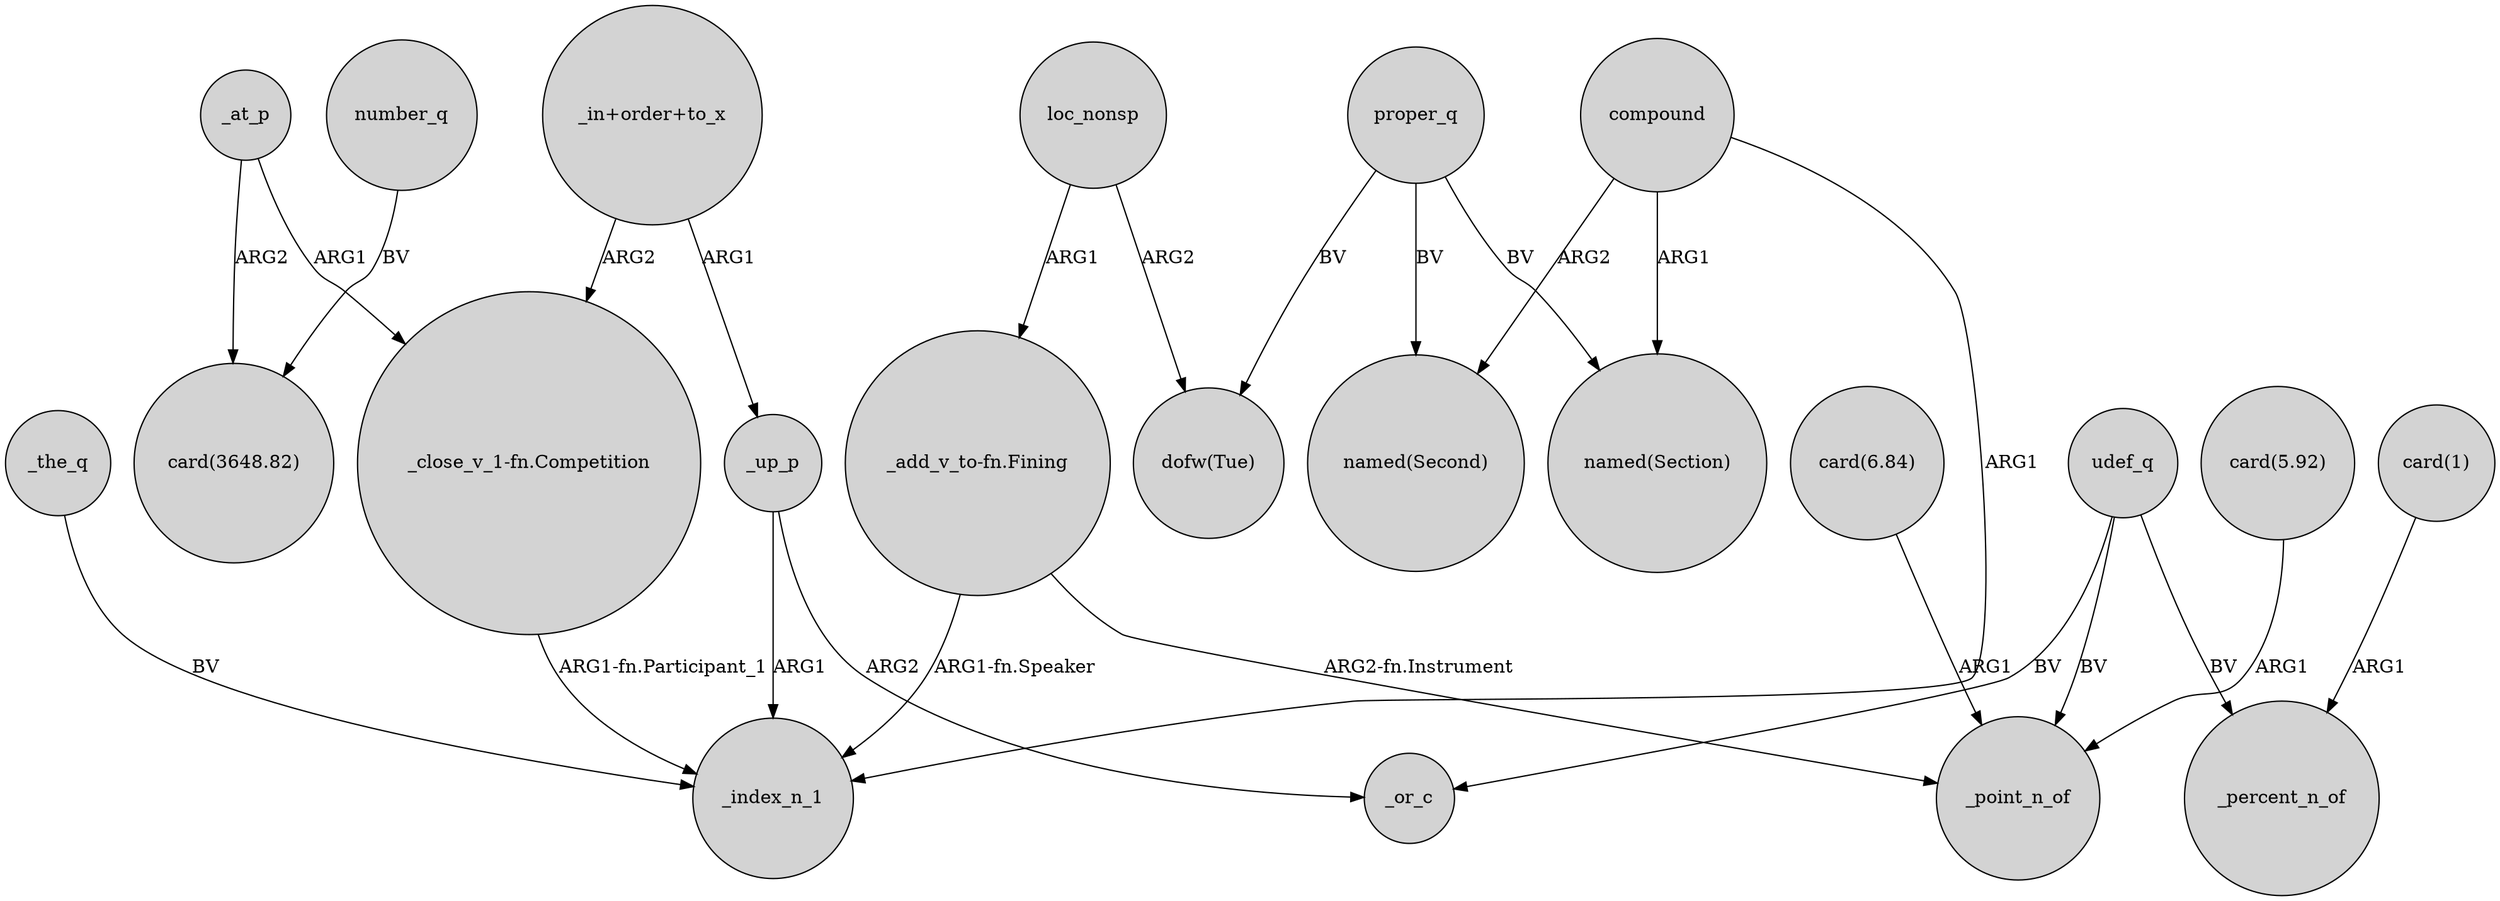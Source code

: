 digraph {
	node [shape=circle style=filled]
	loc_nonsp -> "_add_v_to-fn.Fining" [label=ARG1]
	"_add_v_to-fn.Fining" -> _index_n_1 [label="ARG1-fn.Speaker"]
	_up_p -> _index_n_1 [label=ARG1]
	_at_p -> "_close_v_1-fn.Competition" [label=ARG1]
	"card(6.84)" -> _point_n_of [label=ARG1]
	_up_p -> _or_c [label=ARG2]
	proper_q -> "named(Section)" [label=BV]
	_the_q -> _index_n_1 [label=BV]
	_at_p -> "card(3648.82)" [label=ARG2]
	number_q -> "card(3648.82)" [label=BV]
	"_add_v_to-fn.Fining" -> _point_n_of [label="ARG2-fn.Instrument"]
	udef_q -> _or_c [label=BV]
	proper_q -> "named(Second)" [label=BV]
	compound -> "named(Second)" [label=ARG2]
	udef_q -> _percent_n_of [label=BV]
	"_in+order+to_x" -> _up_p [label=ARG1]
	"_close_v_1-fn.Competition" -> _index_n_1 [label="ARG1-fn.Participant_1"]
	compound -> _index_n_1 [label=ARG1]
	"_in+order+to_x" -> "_close_v_1-fn.Competition" [label=ARG2]
	proper_q -> "dofw(Tue)" [label=BV]
	"card(1)" -> _percent_n_of [label=ARG1]
	loc_nonsp -> "dofw(Tue)" [label=ARG2]
	"card(5.92)" -> _point_n_of [label=ARG1]
	udef_q -> _point_n_of [label=BV]
	compound -> "named(Section)" [label=ARG1]
}
